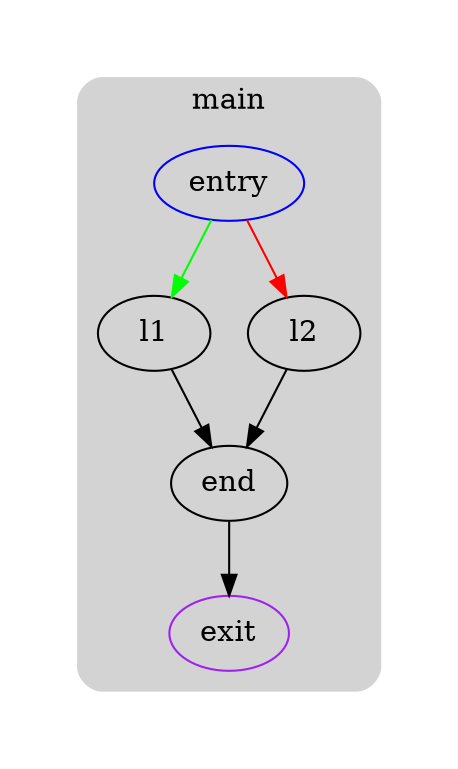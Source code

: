 digraph G {
  compound=true
  subgraph cluster_ {
    peripheries=0
    margin=10
    subgraph cluster_0_wrapper {
      peripheries=0
      margin=15
      subgraph cluster_0 {
        label="main"
        color=darkgray
        style=rounded
        bgcolor=lightgray
        margin=10
        cluster_0_0[label="entry",shape=oval,color=blue,rank=source]
        cluster_0_1[label="l1",shape=oval]
        cluster_0_2[label="l2",shape=oval]
        cluster_0_3[label="end",shape=oval]
        cluster_0_exit[label=exit,color=purple,rank=sink]
        cluster_0_0 -> cluster_0_1 [color=green]
        cluster_0_0 -> cluster_0_2 [color=red]
        cluster_0_1 -> cluster_0_3
        cluster_0_2 -> cluster_0_3
        cluster_0_3 -> cluster_0_exit [color=black]
      }
    }
  }
}
